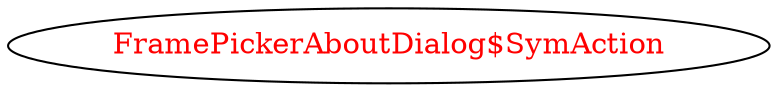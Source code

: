 digraph dependencyGraph {
 concentrate=true;
 ranksep="2.0";
 rankdir="LR"; 
 splines="ortho";
"FramePickerAboutDialog$SymAction" [fontcolor="red"];
}